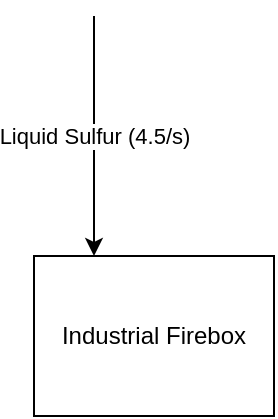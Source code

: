 <mxfile version="28.0.6">
  <diagram name="Page-1" id="WJDSjlGT4YneN3xKvHng">
    <mxGraphModel dx="1385" dy="916" grid="1" gridSize="10" guides="1" tooltips="1" connect="1" arrows="1" fold="1" page="1" pageScale="1" pageWidth="827" pageHeight="1169" math="0" shadow="0">
      <root>
        <mxCell id="0" />
        <mxCell id="1" parent="0" />
        <mxCell id="kYWWACgA7clEg2M-30tC-1" value="" style="rounded=0;whiteSpace=wrap;html=1;" parent="1" vertex="1">
          <mxGeometry x="120" y="340" width="120" height="80" as="geometry" />
        </mxCell>
        <mxCell id="kYWWACgA7clEg2M-30tC-2" value="Industrial Firebox" style="text;html=1;align=center;verticalAlign=middle;whiteSpace=wrap;rounded=0;" parent="1" vertex="1">
          <mxGeometry x="130" y="350" width="100" height="60" as="geometry" />
        </mxCell>
        <mxCell id="kYWWACgA7clEg2M-30tC-3" value="" style="endArrow=classic;html=1;rounded=0;entryX=0.25;entryY=0;entryDx=0;entryDy=0;" parent="1" target="kYWWACgA7clEg2M-30tC-1" edge="1">
          <mxGeometry relative="1" as="geometry">
            <mxPoint x="150" y="220" as="sourcePoint" />
            <mxPoint x="290" y="300" as="targetPoint" />
            <Array as="points">
              <mxPoint x="150" y="300" />
            </Array>
          </mxGeometry>
        </mxCell>
        <mxCell id="kYWWACgA7clEg2M-30tC-4" value="Liquid Sulfur (4.5/s)" style="edgeLabel;resizable=0;html=1;;align=center;verticalAlign=middle;" parent="kYWWACgA7clEg2M-30tC-3" connectable="0" vertex="1">
          <mxGeometry relative="1" as="geometry" />
        </mxCell>
      </root>
    </mxGraphModel>
  </diagram>
</mxfile>
